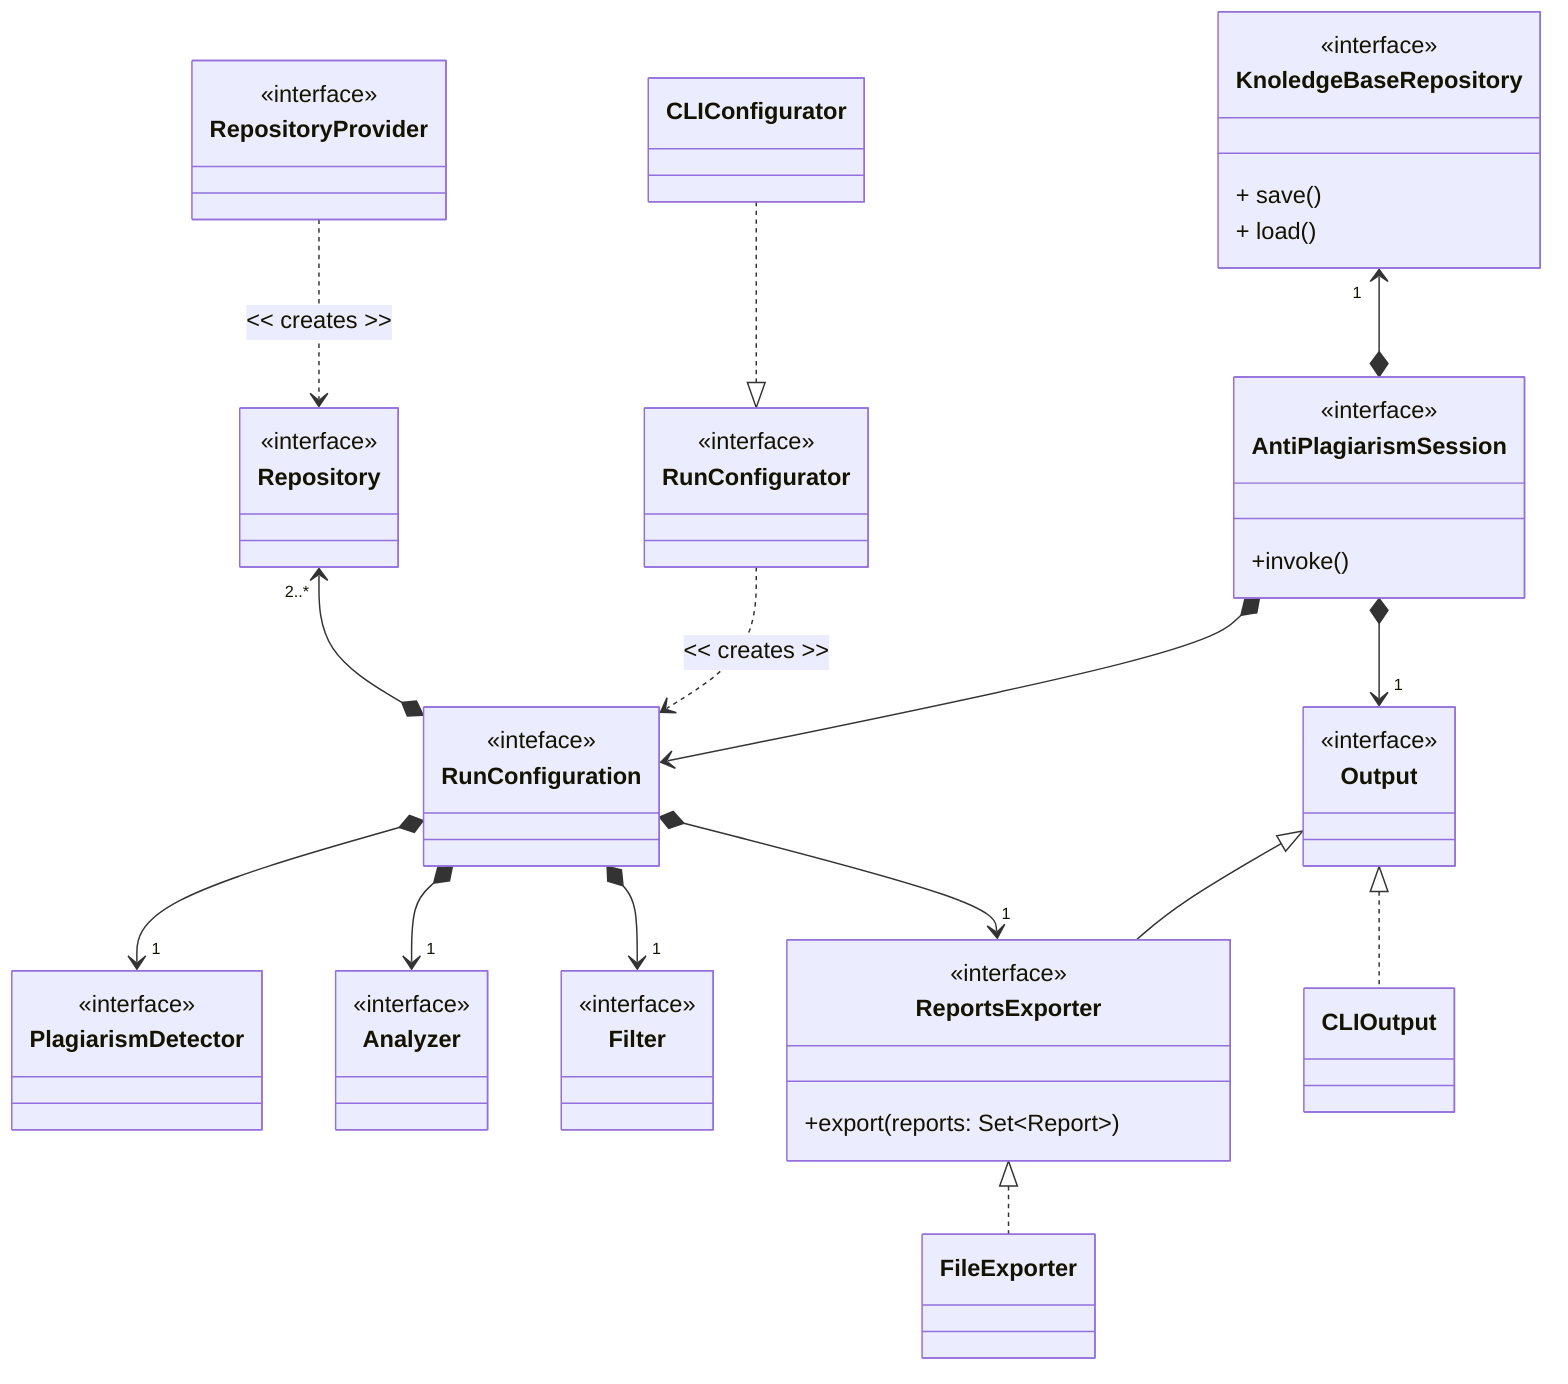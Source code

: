classDiagram
direction TB
    class AntiPlagiarismSession {
        <<interface>>
        +invoke()
    }
    AntiPlagiarismSession *--> RunConfiguration

    class RunConfigurator {
        <<interface>>
    }
    CLIConfigurator ..|> RunConfigurator

    class RunConfiguration {
        <<inteface>>
    }
    RunConfigurator ..> RunConfiguration: << creates >>

    class RepositoryProvider {
        <<interface>>
    }
    class Repository {
        <<interface>>
    }
    Repository "2..*" <--* RunConfiguration
    RepositoryProvider ..> Repository: << creates >>

    class PlagiarismDetector {
        <<interface>>
    }
    RunConfiguration *--> "1" PlagiarismDetector

    class Analyzer {
        <<interface>>
    }
    RunConfiguration *--> "1" Analyzer

    class Filter {
        <<interface>>
    }
    RunConfiguration *--> "1" Filter

    class KnoledgeBaseRepository {
        <<interface>>
        + save()
        + load()
    }
    KnoledgeBaseRepository "1" <--* AntiPlagiarismSession

    class Output {
        <<interface>>
    }
    class ReportsExporter {
        <<interface>>
        +export(reports: Set~Report~)
    }
    Output <|-- ReportsExporter
    ReportsExporter <|.. FileExporter
    RunConfiguration *--> "1" ReportsExporter
    Output <|.. CLIOutput
    AntiPlagiarismSession *--> "1" Output